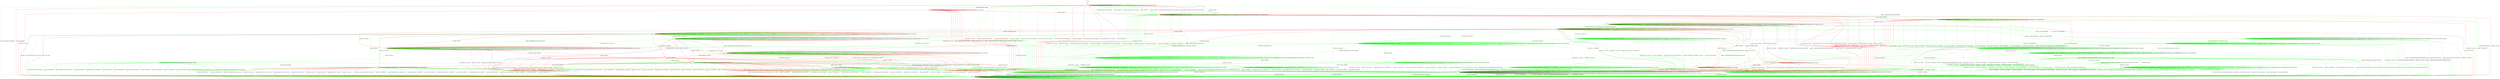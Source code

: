 digraph "" {
	graph ["Incoming time"=0.07056641578674316,
		"Outgoing time"=0.13342785835266113,
		Output="{'States': 36, 'Transitions': 837, 'Filename': '../results/ssh/DropBear-OpenSSH-yices-3.dot'}",
		Reference="{'States': 18, 'Transitions': 222, 'Filename': '../subjects/ssh/DropBear.dot'}",
		Solver=yices,
		Updated="{'States': 32, 'Transitions': 683, 'Filename': '../subjects/ssh/OpenSSH.dot'}",
		"f-measure"=0.15027624309392265,
		precision=0.09956076134699854,
		recall=0.3063063063063063
	];
	a -> a	[key=0,
		label="CH_REQUEST_PTY / CH_NONE"];
	a -> a	[key=1,
		label="CH_DATA / CH_NONE"];
	a -> a	[key=2,
		label="CH_CLOSE / CH_NONE"];
	a -> a	[key=3,
		label="CH_EOF / CH_NONE"];
	a -> a	[key=4,
		color=green,
		label="CH_WINDOW_ADJUST / CH_NONE"];
	a -> a	[key=5,
		color=green,
		label="DEBUG / NO_RESP"];
	a -> a	[key=6,
		color=green,
		label="CH_EXTENDED_DATA / CH_NONE"];
	a -> a	[key=7,
		color=green,
		label="IGNORE / NO_RESP"];
	a -> a	[key=8,
		color=green,
		label="UNIMPLEMENTED / NO_RESP"];
	a -> a	[key=9,
		color=red,
		label="KEX30 / UNIMPLEMENTED"];
	a -> f	[key=0,
		label="NEWKEYS / NO_RESP"];
	a -> j	[key=0,
		color=green,
		label="DISCONNECT / NO_CONN"];
	a -> j	[key=1,
		color=green,
		label="KEXINIT / DISCONNECT"];
	a -> j	[key=2,
		color=green,
		label="SERVICE_REQUEST_AUTH / DISCONNECT"];
	a -> j	[key=3,
		color=green,
		label="UA_PK_OK / DISCONNECT"];
	a -> j	[key=4,
		color=green,
		label="SERVICE_REQUEST_CONN / DISCONNECT"];
	a -> j	[key=5,
		color=green,
		label="UA_NONE / DISCONNECT"];
	a -> j	[key=6,
		color=green,
		label="UA_PK_NOK / DISCONNECT"];
	a -> j	[key=7,
		color=green,
		label="KEX30 / DISCONNECT"];
	a -> j	[key=8,
		color=green,
		label="UA_PW_OK / DISCONNECT"];
	a -> j	[key=9,
		color=green,
		label="UA_PW_NOK / DISCONNECT"];
	a -> j	[key=10,
		color=green,
		label="REKEY / DISCONNECT|NO_CONN|NO_CONN"];
	a -> j	[key=11,
		color=red,
		label="UA_PK_NOK / NO_CONN"];
	a -> j	[key=12,
		color=red,
		label="SERVICE_REQUEST_AUTH / NO_CONN"];
	a -> j	[key=13,
		color=red,
		label="SERVICE_REQUEST_CONN / NO_CONN"];
	a -> j	[key=14,
		color=red,
		label="UA_PK_OK / NO_CONN"];
	a -> j	[key=15,
		color=red,
		label="KEXINIT_PROCEED / NO_CONN"];
	a -> j	[key=16,
		color=red,
		label="KEXINIT / NO_CONN"];
	a -> k	[key=0,
		color=green,
		label="CH_OPEN / DISCONNECT"];
	a -> k	[key=1,
		color=red,
		label="CH_OPEN / NO_CONN"];
	b -> b	[key=0,
		label="CH_OPEN / CH_MAX"];
	b -> b	[key=1,
		label="CH_EOF / NO_RESP"];
	b -> b	[key=2,
		color=green,
		label="SERVICE_REQUEST_AUTH / NO_RESP"];
	b -> b	[key=3,
		color=green,
		label="CH_WINDOW_ADJUST / NO_RESP"];
	b -> b	[key=4,
		color=green,
		label="DEBUG / NO_RESP"];
	b -> b	[key=5,
		color=green,
		label="UA_PK_OK / UNIMPLEMENTED"];
	b -> b	[key=6,
		color=green,
		label="SERVICE_REQUEST_CONN / NO_RESP"];
	b -> b	[key=7,
		color=green,
		label="UA_NONE / UNIMPLEMENTED"];
	b -> b	[key=8,
		color=green,
		label="CH_EXTENDED_DATA / NO_RESP"];
	b -> b	[key=9,
		color=green,
		label="UA_PK_NOK / UNIMPLEMENTED"];
	b -> b	[key=10,
		color=green,
		label="KEX30 / NO_RESP"];
	b -> b	[key=11,
		color=green,
		label="IGNORE / NO_RESP"];
	b -> b	[key=12,
		color=green,
		label="CH_DATA / NO_RESP"];
	b -> b	[key=13,
		color=green,
		label="UNIMPLEMENTED / NO_RESP"];
	b -> b	[key=14,
		color=green,
		label="UA_PW_OK / UNIMPLEMENTED"];
	b -> b	[key=15,
		color=green,
		label="UA_PW_NOK / UNIMPLEMENTED"];
	b -> b	[key=16,
		color=green,
		label="REKEY / KEXINIT|KEX31+NEWKEYS|NO_RESP"];
	b -> b	[key=17,
		color=red,
		label="UA_PK_NOK / NO_RESP"];
	b -> b	[key=18,
		color=red,
		label="SERVICE_REQUEST_AUTH / SERVICE_ACCEPT"];
	b -> b	[key=19,
		color=red,
		label="SERVICE_REQUEST_CONN / SERVICE_ACCEPT"];
	b -> b	[key=20,
		color=red,
		label="UA_PK_OK / NO_RESP"];
	b -> i	[key=0,
		label="KEXINIT / KEXINIT"];
	b -> k	[key=0,
		label="NEWKEYS / NO_CONN"];
	b -> k	[key=1,
		color=green,
		label="DISCONNECT / NO_CONN"];
	b -> k	[key=2,
		color=green,
		label="CH_REQUEST_PTY / DISCONNECT"];
	b -> k	[key=3,
		color=red,
		label="KEX30 / NO_CONN"];
	b -> k	[key=4,
		color=red,
		label="CH_REQUEST_PTY / NO_CONN"];
	b -> k	[key=5,
		color=red,
		label="CH_DATA / NO_CONN"];
	b -> m	[key=0,
		color=red,
		label="CH_CLOSE / NO_RESP"];
	v	[color=green];
	b -> v	[key=0,
		color=green,
		label="CH_CLOSE / CH_CLOSE"];
	jj	[color=red];
	b -> jj	[key=0,
		color=red,
		label="KEXINIT_PROCEED / KEXINIT"];
	c -> b	[key=0,
		color=green,
		label="CH_REQUEST_PTY / CH_SUCCESS"];
	c -> c	[key=0,
		label="CH_OPEN / CH_MAX"];
	c -> c	[key=1,
		label="CH_DATA / NO_RESP"];
	c -> c	[key=2,
		color=green,
		label="SERVICE_REQUEST_AUTH / NO_RESP"];
	c -> c	[key=3,
		color=green,
		label="CH_WINDOW_ADJUST / NO_RESP"];
	c -> c	[key=4,
		color=green,
		label="DEBUG / NO_RESP"];
	c -> c	[key=5,
		color=green,
		label="UA_PK_OK / UNIMPLEMENTED"];
	c -> c	[key=6,
		color=green,
		label="SERVICE_REQUEST_CONN / NO_RESP"];
	c -> c	[key=7,
		color=green,
		label="UA_NONE / UNIMPLEMENTED"];
	c -> c	[key=8,
		color=green,
		label="CH_EXTENDED_DATA / NO_RESP"];
	c -> c	[key=9,
		color=green,
		label="UA_PK_NOK / UNIMPLEMENTED"];
	c -> c	[key=10,
		color=green,
		label="KEX30 / NO_RESP"];
	c -> c	[key=11,
		color=green,
		label="IGNORE / NO_RESP"];
	c -> c	[key=12,
		color=green,
		label="CH_EOF / NO_RESP"];
	c -> c	[key=13,
		color=green,
		label="UNIMPLEMENTED / NO_RESP"];
	c -> c	[key=14,
		color=green,
		label="UA_PW_OK / UNIMPLEMENTED"];
	c -> c	[key=15,
		color=green,
		label="UA_PW_NOK / UNIMPLEMENTED"];
	c -> c	[key=16,
		color=green,
		label="REKEY / KEXINIT|KEX31+NEWKEYS|NO_RESP"];
	c -> c	[key=17,
		color=red,
		label="UA_PK_NOK / NO_RESP"];
	c -> c	[key=18,
		color=red,
		label="SERVICE_REQUEST_AUTH / SERVICE_ACCEPT"];
	c -> c	[key=19,
		color=red,
		label="SERVICE_REQUEST_CONN / SERVICE_ACCEPT"];
	c -> c	[key=20,
		color=red,
		label="UA_PK_OK / NO_RESP"];
	c -> g	[key=0,
		color=red,
		label="CH_REQUEST_PTY / CH_SUCCESS"];
	c -> h	[key=0,
		color=red,
		label="CH_EOF / CH_EOF"];
	c -> i	[key=0,
		color=red,
		label="KEXINIT / KEXINIT"];
	c -> k	[key=0,
		label="NEWKEYS / NO_CONN"];
	c -> k	[key=1,
		color=green,
		label="DISCONNECT / NO_CONN"];
	c -> k	[key=2,
		color=red,
		label="KEX30 / NO_CONN"];
	c -> m	[key=0,
		color=red,
		label="CH_CLOSE / CH_EOF"];
	c -> v	[key=0,
		color=green,
		label="CH_CLOSE / CH_CLOSE"];
	bb	[color=green];
	c -> bb	[key=0,
		color=green,
		label="KEXINIT / KEXINIT"];
	c -> jj	[key=0,
		color=red,
		label="KEXINIT_PROCEED / KEXINIT"];
	d -> a	[key=0,
		label="KEX30 / KEX31+NEWKEYS"];
	d -> d	[key=0,
		label="CH_REQUEST_PTY / CH_NONE"];
	d -> d	[key=1,
		label="CH_DATA / CH_NONE"];
	d -> d	[key=2,
		label="CH_CLOSE / CH_NONE"];
	d -> d	[key=3,
		label="CH_EOF / CH_NONE"];
	d -> d	[key=4,
		color=green,
		label="CH_WINDOW_ADJUST / CH_NONE"];
	d -> d	[key=5,
		color=green,
		label="DEBUG / NO_RESP"];
	d -> d	[key=6,
		color=green,
		label="CH_EXTENDED_DATA / CH_NONE"];
	d -> d	[key=7,
		color=green,
		label="IGNORE / NO_RESP"];
	d -> d	[key=8,
		color=green,
		label="UNIMPLEMENTED / NO_RESP"];
	d -> d	[key=9,
		color=red,
		label="NEWKEYS / UNIMPLEMENTED"];
	d -> j	[key=0,
		color=green,
		label="DISCONNECT / NO_CONN"];
	d -> j	[key=1,
		color=green,
		label="KEXINIT / DISCONNECT"];
	d -> j	[key=2,
		color=green,
		label="SERVICE_REQUEST_AUTH / DISCONNECT"];
	d -> j	[key=3,
		color=green,
		label="UA_PK_OK / DISCONNECT"];
	d -> j	[key=4,
		color=green,
		label="SERVICE_REQUEST_CONN / DISCONNECT"];
	d -> j	[key=5,
		color=green,
		label="UA_NONE / DISCONNECT"];
	d -> j	[key=6,
		color=green,
		label="NEWKEYS / NO_CONN"];
	d -> j	[key=7,
		color=green,
		label="UA_PK_NOK / DISCONNECT"];
	d -> j	[key=8,
		color=green,
		label="UA_PW_OK / DISCONNECT"];
	d -> j	[key=9,
		color=green,
		label="UA_PW_NOK / DISCONNECT"];
	d -> j	[key=10,
		color=green,
		label="REKEY / DISCONNECT|NO_CONN|NO_CONN"];
	d -> j	[key=11,
		color=red,
		label="UA_PK_NOK / NO_CONN"];
	d -> j	[key=12,
		color=red,
		label="SERVICE_REQUEST_AUTH / NO_CONN"];
	d -> j	[key=13,
		color=red,
		label="SERVICE_REQUEST_CONN / NO_CONN"];
	d -> j	[key=14,
		color=red,
		label="UA_PK_OK / NO_CONN"];
	d -> j	[key=15,
		color=red,
		label="KEXINIT_PROCEED / NO_CONN"];
	d -> j	[key=16,
		color=red,
		label="KEXINIT / NO_CONN"];
	d -> k	[key=0,
		color=green,
		label="CH_OPEN / DISCONNECT"];
	d -> k	[key=1,
		color=red,
		label="CH_OPEN / NO_CONN"];
	e -> d	[key=0,
		label="KEXINIT / KEXINIT"];
	e -> d	[key=1,
		color=green,
		label="SERVICE_REQUEST_AUTH / KEXINIT"];
	e -> d	[key=2,
		color=green,
		label="DEBUG / KEXINIT"];
	e -> d	[key=3,
		color=green,
		label="SERVICE_REQUEST_CONN / KEXINIT"];
	e -> d	[key=4,
		color=green,
		label="KEX30 / KEXINIT"];
	e -> d	[key=5,
		color=green,
		label="IGNORE / KEXINIT"];
	e -> d	[key=6,
		color=green,
		label="UNIMPLEMENTED / KEXINIT"];
	e -> d	[key=7,
		color=red,
		label="KEX30 / KEXINIT+UNIMPLEMENTED"];
	e -> d	[key=8,
		color=red,
		label="NEWKEYS / KEXINIT+UNIMPLEMENTED"];
	e -> e	[key=0,
		label="CH_REQUEST_PTY / CH_NONE"];
	e -> e	[key=1,
		label="CH_DATA / CH_NONE"];
	e -> e	[key=2,
		label="CH_CLOSE / CH_NONE"];
	e -> e	[key=3,
		label="CH_EOF / CH_NONE"];
	e -> e	[key=4,
		color=green,
		label="CH_WINDOW_ADJUST / CH_NONE"];
	e -> e	[key=5,
		color=green,
		label="CH_EXTENDED_DATA / CH_NONE"];
	e -> f	[key=0,
		color=green,
		label="REKEY / KEXINIT|KEX31+NEWKEYS|NO_RESP"];
	e -> j	[key=0,
		color=green,
		label="DISCONNECT / KEXINIT"];
	e -> j	[key=1,
		color=green,
		label="UA_PK_OK / KEXINIT+DISCONNECT"];
	e -> j	[key=2,
		color=green,
		label="UA_NONE / KEXINIT+DISCONNECT"];
	e -> j	[key=3,
		color=green,
		label="NEWKEYS / KEXINIT"];
	e -> j	[key=4,
		color=green,
		label="UA_PK_NOK / KEXINIT+DISCONNECT"];
	e -> j	[key=5,
		color=green,
		label="UA_PW_OK / KEXINIT+DISCONNECT"];
	e -> j	[key=6,
		color=green,
		label="UA_PW_NOK / KEXINIT+DISCONNECT"];
	e -> j	[key=7,
		color=red,
		label="UA_PK_NOK / KEXINIT"];
	e -> j	[key=8,
		color=red,
		label="SERVICE_REQUEST_AUTH / KEXINIT"];
	e -> j	[key=9,
		color=red,
		label="SERVICE_REQUEST_CONN / KEXINIT"];
	e -> j	[key=10,
		color=red,
		label="UA_PK_OK / KEXINIT"];
	e -> k	[key=0,
		color=green,
		label="CH_OPEN / KEXINIT+DISCONNECT"];
	e -> k	[key=1,
		color=red,
		label="CH_OPEN / KEXINIT"];
	gg	[color=red];
	e -> gg	[key=0,
		color=red,
		label="KEXINIT_PROCEED / KEXINIT"];
	f -> f	[key=0,
		label="CH_REQUEST_PTY / CH_NONE"];
	f -> f	[key=1,
		label="CH_DATA / CH_NONE"];
	f -> f	[key=2,
		label="CH_CLOSE / CH_NONE"];
	f -> f	[key=3,
		label="CH_EOF / CH_NONE"];
	f -> f	[key=4,
		color=green,
		label="KEXINIT / UNIMPLEMENTED"];
	f -> f	[key=5,
		color=green,
		label="CH_WINDOW_ADJUST / CH_NONE"];
	f -> f	[key=6,
		color=green,
		label="DEBUG / NO_RESP"];
	f -> f	[key=7,
		color=green,
		label="UA_PK_OK / UNIMPLEMENTED"];
	f -> f	[key=8,
		color=green,
		label="UA_NONE / UNIMPLEMENTED"];
	f -> f	[key=9,
		color=green,
		label="CH_EXTENDED_DATA / CH_NONE"];
	f -> f	[key=10,
		color=green,
		label="UA_PK_NOK / UNIMPLEMENTED"];
	f -> f	[key=11,
		color=green,
		label="KEX30 / UNIMPLEMENTED"];
	f -> f	[key=12,
		color=green,
		label="IGNORE / NO_RESP"];
	f -> f	[key=13,
		color=green,
		label="UNIMPLEMENTED / NO_RESP"];
	f -> f	[key=14,
		color=green,
		label="UA_PW_OK / UNIMPLEMENTED"];
	f -> f	[key=15,
		color=green,
		label="UA_PW_NOK / UNIMPLEMENTED"];
	f -> f	[key=16,
		color=red,
		label="UA_PK_NOK / UA_FAILURE"];
	f -> f	[key=17,
		color=red,
		label="SERVICE_REQUEST_AUTH / SERVICE_ACCEPT"];
	f -> j	[key=0,
		label="NEWKEYS / NO_CONN"];
	f -> j	[key=1,
		color=green,
		label="DISCONNECT / NO_CONN"];
	f -> j	[key=2,
		color=green,
		label="SERVICE_REQUEST_CONN / DISCONNECT"];
	f -> j	[key=3,
		color=green,
		label="REKEY / UNIMPLEMENTED|UNIMPLEMENTED|NO_CONN"];
	f -> j	[key=4,
		color=red,
		label="KEX30 / NO_CONN"];
	f -> j	[key=5,
		color=red,
		label="SERVICE_REQUEST_CONN / NO_CONN"];
	f -> k	[key=0,
		color=red,
		label="CH_OPEN / NO_CONN"];
	f -> m	[key=0,
		color=green,
		label="SERVICE_REQUEST_AUTH / SERVICE_ACCEPT"];
	f -> m	[key=1,
		color=red,
		label="UA_PK_OK / UA_SUCCESS"];
	o	[color=green];
	f -> o	[key=0,
		color=green,
		label="CH_OPEN / UNIMPLEMENTED"];
	hh	[color=red];
	f -> hh	[key=0,
		color=red,
		label="KEXINIT_PROCEED / KEXINIT"];
	ii	[color=red];
	f -> ii	[key=0,
		color=red,
		label="KEXINIT / KEXINIT"];
	g -> b	[key=0,
		color=green,
		label="REKEY / KEXINIT|KEX31+NEWKEYS|NO_RESP"];
	g -> b	[key=1,
		color=red,
		label="CH_EOF / CH_EOF"];
	g -> g	[key=0,
		label="CH_OPEN / CH_MAX"];
	g -> g	[key=1,
		label="CH_DATA / NO_RESP"];
	g -> g	[key=2,
		color=green,
		label="SERVICE_REQUEST_AUTH / UNIMPLEMENTED"];
	g -> g	[key=3,
		color=green,
		label="CH_WINDOW_ADJUST / NO_RESP"];
	g -> g	[key=4,
		color=green,
		label="DEBUG / NO_RESP"];
	g -> g	[key=5,
		color=green,
		label="UA_PK_OK / UNIMPLEMENTED"];
	g -> g	[key=6,
		color=green,
		label="SERVICE_REQUEST_CONN / UNIMPLEMENTED"];
	g -> g	[key=7,
		color=green,
		label="UA_NONE / UNIMPLEMENTED"];
	g -> g	[key=8,
		color=green,
		label="CH_EXTENDED_DATA / NO_RESP"];
	g -> g	[key=9,
		color=green,
		label="UA_PK_NOK / UNIMPLEMENTED"];
	g -> g	[key=10,
		color=green,
		label="KEX30 / UNIMPLEMENTED"];
	g -> g	[key=11,
		color=green,
		label="IGNORE / NO_RESP"];
	g -> g	[key=12,
		color=green,
		label="CH_EOF / NO_RESP"];
	g -> g	[key=13,
		color=green,
		label="UNIMPLEMENTED / NO_RESP"];
	g -> g	[key=14,
		color=green,
		label="UA_PW_OK / UNIMPLEMENTED"];
	g -> g	[key=15,
		color=green,
		label="UA_PW_NOK / UNIMPLEMENTED"];
	g -> g	[key=16,
		color=red,
		label="UA_PK_NOK / NO_RESP"];
	g -> g	[key=17,
		color=red,
		label="SERVICE_REQUEST_AUTH / SERVICE_ACCEPT"];
	g -> g	[key=18,
		color=red,
		label="SERVICE_REQUEST_CONN / SERVICE_ACCEPT"];
	g -> g	[key=19,
		color=red,
		label="UA_PK_OK / NO_RESP"];
	g -> i	[key=0,
		label="KEXINIT / KEXINIT"];
	g -> k	[key=0,
		label="NEWKEYS / NO_CONN"];
	g -> k	[key=1,
		color=green,
		label="DISCONNECT / NO_CONN"];
	g -> k	[key=2,
		color=green,
		label="CH_REQUEST_PTY / DISCONNECT"];
	g -> k	[key=3,
		color=red,
		label="KEX30 / NO_CONN"];
	g -> k	[key=4,
		color=red,
		label="CH_REQUEST_PTY / NO_CONN"];
	g -> m	[key=0,
		color=red,
		label="CH_CLOSE / CH_EOF"];
	p	[color=green];
	g -> p	[key=0,
		color=green,
		label="CH_CLOSE / CH_CLOSE"];
	g -> jj	[key=0,
		color=red,
		label="KEXINIT_PROCEED / KEXINIT"];
	h -> b	[key=0,
		color=red,
		label="CH_REQUEST_PTY / CH_SUCCESS"];
	h -> c	[key=0,
		color=green,
		label="REKEY / KEXINIT|KEX31+NEWKEYS|NO_RESP"];
	h -> g	[key=0,
		color=green,
		label="CH_REQUEST_PTY / CH_SUCCESS"];
	h -> h	[key=0,
		label="CH_OPEN / CH_MAX"];
	h -> h	[key=1,
		label="CH_EOF / NO_RESP"];
	h -> h	[key=2,
		color=green,
		label="SERVICE_REQUEST_AUTH / UNIMPLEMENTED"];
	h -> h	[key=3,
		color=green,
		label="CH_WINDOW_ADJUST / NO_RESP"];
	h -> h	[key=4,
		color=green,
		label="DEBUG / NO_RESP"];
	h -> h	[key=5,
		color=green,
		label="UA_PK_OK / UNIMPLEMENTED"];
	h -> h	[key=6,
		color=green,
		label="SERVICE_REQUEST_CONN / UNIMPLEMENTED"];
	h -> h	[key=7,
		color=green,
		label="UA_NONE / UNIMPLEMENTED"];
	h -> h	[key=8,
		color=green,
		label="CH_EXTENDED_DATA / NO_RESP"];
	h -> h	[key=9,
		color=green,
		label="UA_PK_NOK / UNIMPLEMENTED"];
	h -> h	[key=10,
		color=green,
		label="KEX30 / UNIMPLEMENTED"];
	h -> h	[key=11,
		color=green,
		label="IGNORE / NO_RESP"];
	h -> h	[key=12,
		color=green,
		label="CH_DATA / NO_RESP"];
	h -> h	[key=13,
		color=green,
		label="UNIMPLEMENTED / NO_RESP"];
	h -> h	[key=14,
		color=green,
		label="UA_PW_OK / UNIMPLEMENTED"];
	h -> h	[key=15,
		color=green,
		label="UA_PW_NOK / UNIMPLEMENTED"];
	h -> h	[key=16,
		color=red,
		label="UA_PK_NOK / NO_RESP"];
	h -> h	[key=17,
		color=red,
		label="SERVICE_REQUEST_AUTH / SERVICE_ACCEPT"];
	h -> h	[key=18,
		color=red,
		label="SERVICE_REQUEST_CONN / SERVICE_ACCEPT"];
	h -> h	[key=19,
		color=red,
		label="UA_PK_OK / NO_RESP"];
	h -> i	[key=0,
		color=red,
		label="KEXINIT / KEXINIT"];
	h -> k	[key=0,
		label="NEWKEYS / NO_CONN"];
	h -> k	[key=1,
		color=green,
		label="DISCONNECT / NO_CONN"];
	h -> k	[key=2,
		color=red,
		label="KEX30 / NO_CONN"];
	h -> k	[key=3,
		color=red,
		label="CH_DATA / NO_CONN"];
	h -> m	[key=0,
		color=red,
		label="CH_CLOSE / NO_RESP"];
	h -> p	[key=0,
		color=green,
		label="CH_CLOSE / CH_CLOSE"];
	h -> bb	[key=0,
		color=green,
		label="KEXINIT / KEXINIT"];
	h -> jj	[key=0,
		color=red,
		label="KEXINIT_PROCEED / KEXINIT"];
	i -> i	[key=0,
		label="CH_OPEN / CH_MAX"];
	i -> i	[key=1,
		color=green,
		label="DEBUG / NO_RESP"];
	i -> i	[key=2,
		color=green,
		label="IGNORE / NO_RESP"];
	i -> i	[key=3,
		color=green,
		label="UNIMPLEMENTED / NO_RESP"];
	i -> j	[key=0,
		color=green,
		label="CH_CLOSE / DISCONNECT"];
	i -> j	[key=1,
		color=red,
		label="CH_CLOSE / NO_CONN"];
	i -> k	[key=0,
		color=green,
		label="DISCONNECT / NO_CONN"];
	i -> k	[key=1,
		color=green,
		label="KEXINIT / DISCONNECT"];
	i -> k	[key=2,
		color=green,
		label="SERVICE_REQUEST_AUTH / DISCONNECT"];
	i -> k	[key=3,
		color=green,
		label="CH_WINDOW_ADJUST / DISCONNECT"];
	i -> k	[key=4,
		color=green,
		label="UA_PK_OK / DISCONNECT"];
	i -> k	[key=5,
		color=green,
		label="SERVICE_REQUEST_CONN / DISCONNECT"];
	i -> k	[key=6,
		color=green,
		label="UA_NONE / DISCONNECT"];
	i -> k	[key=7,
		color=green,
		label="CH_EXTENDED_DATA / DISCONNECT"];
	i -> k	[key=8,
		color=green,
		label="NEWKEYS / NO_CONN"];
	i -> k	[key=9,
		color=green,
		label="UA_PK_NOK / DISCONNECT"];
	i -> k	[key=10,
		color=green,
		label="CH_REQUEST_PTY / DISCONNECT"];
	i -> k	[key=11,
		color=green,
		label="CH_EOF / DISCONNECT"];
	i -> k	[key=12,
		color=green,
		label="CH_DATA / DISCONNECT"];
	i -> k	[key=13,
		color=green,
		label="UA_PW_OK / DISCONNECT"];
	i -> k	[key=14,
		color=green,
		label="UA_PW_NOK / DISCONNECT"];
	i -> k	[key=15,
		color=green,
		label="REKEY / DISCONNECT|NO_CONN|NO_CONN"];
	i -> k	[key=16,
		color=red,
		label="UA_PK_NOK / NO_CONN"];
	i -> k	[key=17,
		color=red,
		label="SERVICE_REQUEST_AUTH / NO_CONN"];
	i -> k	[key=18,
		color=red,
		label="SERVICE_REQUEST_CONN / NO_CONN"];
	i -> k	[key=19,
		color=red,
		label="NEWKEYS / UNIMPLEMENTED"];
	i -> k	[key=20,
		color=red,
		label="CH_REQUEST_PTY / NO_CONN"];
	i -> k	[key=21,
		color=red,
		label="CH_DATA / NO_CONN"];
	i -> k	[key=22,
		color=red,
		label="UA_PK_OK / NO_CONN"];
	i -> k	[key=23,
		color=red,
		label="KEXINIT_PROCEED / NO_CONN"];
	i -> k	[key=24,
		color=red,
		label="KEXINIT / NO_CONN"];
	i -> k	[key=25,
		color=red,
		label="CH_EOF / NO_CONN"];
	i -> n	[key=0,
		color=red,
		label="KEX30 / KEX31+NEWKEYS"];
	ff	[color=green];
	i -> ff	[key=0,
		color=green,
		label="KEX30 / KEX31+NEWKEYS"];
	j -> j	[key=0,
		label="UA_PK_NOK / NO_CONN"];
	j -> j	[key=1,
		label="KEX30 / NO_CONN"];
	j -> j	[key=2,
		label="SERVICE_REQUEST_AUTH / NO_CONN"];
	j -> j	[key=3,
		label="SERVICE_REQUEST_CONN / NO_CONN"];
	j -> j	[key=4,
		label="NEWKEYS / NO_CONN"];
	j -> j	[key=5,
		label="CH_REQUEST_PTY / CH_NONE"];
	j -> j	[key=6,
		label="CH_DATA / CH_NONE"];
	j -> j	[key=7,
		label="UA_PK_OK / NO_CONN"];
	j -> j	[key=8,
		label="CH_CLOSE / CH_NONE"];
	j -> j	[key=9,
		label="KEXINIT / NO_CONN"];
	j -> j	[key=10,
		label="CH_EOF / CH_NONE"];
	j -> j	[key=11,
		color=green,
		label="DISCONNECT / NO_CONN"];
	j -> j	[key=12,
		color=green,
		label="CH_WINDOW_ADJUST / CH_NONE"];
	j -> j	[key=13,
		color=green,
		label="DEBUG / NO_CONN"];
	j -> j	[key=14,
		color=green,
		label="UA_NONE / NO_CONN"];
	j -> j	[key=15,
		color=green,
		label="CH_EXTENDED_DATA / CH_NONE"];
	j -> j	[key=16,
		color=green,
		label="IGNORE / NO_CONN"];
	j -> j	[key=17,
		color=green,
		label="UNIMPLEMENTED / NO_CONN"];
	j -> j	[key=18,
		color=green,
		label="UA_PW_OK / NO_CONN"];
	j -> j	[key=19,
		color=green,
		label="UA_PW_NOK / NO_CONN"];
	j -> j	[key=20,
		color=green,
		label="REKEY / NO_CONN|NO_CONN|NO_CONN"];
	j -> j	[key=21,
		color=red,
		label="KEXINIT_PROCEED / NO_CONN"];
	j -> k	[key=0,
		label="CH_OPEN / NO_CONN"];
	k -> j	[key=0,
		label="CH_CLOSE / NO_CONN"];
	k -> k	[key=0,
		label="UA_PK_NOK / NO_CONN"];
	k -> k	[key=1,
		label="KEX30 / NO_CONN"];
	k -> k	[key=2,
		label="SERVICE_REQUEST_AUTH / NO_CONN"];
	k -> k	[key=3,
		label="SERVICE_REQUEST_CONN / NO_CONN"];
	k -> k	[key=4,
		label="NEWKEYS / NO_CONN"];
	k -> k	[key=5,
		label="CH_REQUEST_PTY / NO_CONN"];
	k -> k	[key=6,
		label="CH_OPEN / CH_MAX"];
	k -> k	[key=7,
		label="CH_DATA / NO_CONN"];
	k -> k	[key=8,
		label="UA_PK_OK / NO_CONN"];
	k -> k	[key=9,
		label="KEXINIT / NO_CONN"];
	k -> k	[key=10,
		label="CH_EOF / NO_CONN"];
	k -> k	[key=11,
		color=green,
		label="DISCONNECT / NO_CONN"];
	k -> k	[key=12,
		color=green,
		label="CH_WINDOW_ADJUST / NO_CONN"];
	k -> k	[key=13,
		color=green,
		label="DEBUG / NO_CONN"];
	k -> k	[key=14,
		color=green,
		label="UA_NONE / NO_CONN"];
	k -> k	[key=15,
		color=green,
		label="CH_EXTENDED_DATA / NO_CONN"];
	k -> k	[key=16,
		color=green,
		label="IGNORE / NO_CONN"];
	k -> k	[key=17,
		color=green,
		label="UNIMPLEMENTED / NO_CONN"];
	k -> k	[key=18,
		color=green,
		label="UA_PW_OK / NO_CONN"];
	k -> k	[key=19,
		color=green,
		label="UA_PW_NOK / NO_CONN"];
	k -> k	[key=20,
		color=green,
		label="REKEY / NO_CONN|NO_CONN|NO_CONN"];
	k -> k	[key=21,
		color=red,
		label="KEXINIT_PROCEED / NO_CONN"];
	l -> e	[key=0];
	m -> c	[key=0,
		color=red,
		label="CH_OPEN / CH_OPEN_SUCCESS"];
	m -> j	[key=0,
		label="NEWKEYS / NO_CONN"];
	m -> j	[key=1,
		color=green,
		label="DISCONNECT / NO_CONN"];
	m -> j	[key=2,
		color=green,
		label="SERVICE_REQUEST_CONN / DISCONNECT"];
	m -> j	[key=3,
		color=green,
		label="REKEY / UNIMPLEMENTED|UNIMPLEMENTED|NO_CONN"];
	m -> j	[key=4,
		color=red,
		label="KEX30 / NO_CONN"];
	m -> m	[key=0,
		label="SERVICE_REQUEST_AUTH / SERVICE_ACCEPT"];
	m -> m	[key=1,
		label="CH_REQUEST_PTY / CH_NONE"];
	m -> m	[key=2,
		label="CH_DATA / CH_NONE"];
	m -> m	[key=3,
		label="CH_CLOSE / CH_NONE"];
	m -> m	[key=4,
		label="CH_EOF / CH_NONE"];
	m -> m	[key=5,
		color=green,
		label="KEXINIT / UNIMPLEMENTED"];
	m -> m	[key=6,
		color=green,
		label="CH_WINDOW_ADJUST / CH_NONE"];
	m -> m	[key=7,
		color=green,
		label="DEBUG / NO_RESP"];
	m -> m	[key=8,
		color=green,
		label="CH_EXTENDED_DATA / CH_NONE"];
	m -> m	[key=9,
		color=green,
		label="KEX30 / UNIMPLEMENTED"];
	m -> m	[key=10,
		color=green,
		label="IGNORE / NO_RESP"];
	m -> m	[key=11,
		color=green,
		label="UNIMPLEMENTED / NO_RESP"];
	m -> m	[key=12,
		color=red,
		label="UA_PK_NOK / NO_RESP"];
	m -> m	[key=13,
		color=red,
		label="SERVICE_REQUEST_CONN / SERVICE_ACCEPT"];
	m -> m	[key=14,
		color=red,
		label="UA_PK_OK / NO_RESP"];
	m -> p	[key=0,
		color=green,
		label="UA_PK_OK / UA_SUCCESS"];
	m -> p	[key=1,
		color=green,
		label="UA_PW_OK / UA_SUCCESS"];
	q	[color=green];
	m -> q	[key=0,
		color=green,
		label="UA_PW_NOK / UA_FAILURE"];
	r	[color=green];
	m -> r	[key=0,
		color=green,
		label="UA_NONE / UA_FAILURE"];
	s	[color=green];
	m -> s	[key=0,
		color=green,
		label="UA_PK_NOK / UA_FAILURE"];
	t	[color=green];
	m -> t	[key=0,
		color=green,
		label="CH_OPEN / UNIMPLEMENTED"];
	m -> hh	[key=0,
		color=red,
		label="KEXINIT_PROCEED / KEXINIT"];
	m -> ii	[key=0,
		color=red,
		label="KEXINIT / KEXINIT"];
	n -> c	[key=0,
		label="NEWKEYS / NO_RESP"];
	n -> j	[key=0,
		color=green,
		label="CH_CLOSE / DISCONNECT"];
	n -> j	[key=1,
		color=red,
		label="CH_CLOSE / NO_CONN"];
	n -> k	[key=0,
		color=green,
		label="DISCONNECT / NO_CONN"];
	n -> k	[key=1,
		color=green,
		label="KEXINIT / DISCONNECT"];
	n -> k	[key=2,
		color=green,
		label="SERVICE_REQUEST_AUTH / DISCONNECT"];
	n -> k	[key=3,
		color=green,
		label="CH_WINDOW_ADJUST / DISCONNECT"];
	n -> k	[key=4,
		color=green,
		label="UA_PK_OK / DISCONNECT"];
	n -> k	[key=5,
		color=green,
		label="SERVICE_REQUEST_CONN / DISCONNECT"];
	n -> k	[key=6,
		color=green,
		label="UA_NONE / DISCONNECT"];
	n -> k	[key=7,
		color=green,
		label="CH_EXTENDED_DATA / DISCONNECT"];
	n -> k	[key=8,
		color=green,
		label="UA_PK_NOK / DISCONNECT"];
	n -> k	[key=9,
		color=green,
		label="CH_REQUEST_PTY / DISCONNECT"];
	n -> k	[key=10,
		color=green,
		label="KEX30 / DISCONNECT"];
	n -> k	[key=11,
		color=green,
		label="CH_EOF / DISCONNECT"];
	n -> k	[key=12,
		color=green,
		label="CH_DATA / DISCONNECT"];
	n -> k	[key=13,
		color=green,
		label="UA_PW_OK / DISCONNECT"];
	n -> k	[key=14,
		color=green,
		label="UA_PW_NOK / DISCONNECT"];
	n -> k	[key=15,
		color=green,
		label="REKEY / DISCONNECT|NO_CONN|NO_CONN"];
	n -> k	[key=16,
		color=red,
		label="UA_PK_NOK / NO_CONN"];
	n -> k	[key=17,
		color=red,
		label="SERVICE_REQUEST_AUTH / NO_CONN"];
	n -> k	[key=18,
		color=red,
		label="SERVICE_REQUEST_CONN / NO_CONN"];
	n -> k	[key=19,
		color=red,
		label="CH_REQUEST_PTY / NO_CONN"];
	n -> k	[key=20,
		color=red,
		label="CH_DATA / NO_CONN"];
	n -> k	[key=21,
		color=red,
		label="UA_PK_OK / NO_CONN"];
	n -> k	[key=22,
		color=red,
		label="KEXINIT_PROCEED / NO_CONN"];
	n -> k	[key=23,
		color=red,
		label="KEXINIT / NO_CONN"];
	n -> k	[key=24,
		color=red,
		label="CH_EOF / NO_CONN"];
	n -> n	[key=0,
		label="CH_OPEN / CH_MAX"];
	n -> n	[key=1,
		color=green,
		label="DEBUG / NO_RESP"];
	n -> n	[key=2,
		color=green,
		label="IGNORE / NO_RESP"];
	n -> n	[key=3,
		color=green,
		label="UNIMPLEMENTED / NO_RESP"];
	n -> n	[key=4,
		color=red,
		label="KEX30 / UNIMPLEMENTED"];
	o -> f	[key=0,
		color=green,
		label="CH_CLOSE / UNIMPLEMENTED"];
	o -> k	[key=0,
		color=green,
		label="DISCONNECT / NO_CONN"];
	o -> k	[key=1,
		color=green,
		label="SERVICE_REQUEST_CONN / DISCONNECT"];
	o -> k	[key=2,
		color=green,
		label="NEWKEYS / NO_CONN"];
	o -> k	[key=3,
		color=green,
		label="REKEY / UNIMPLEMENTED|UNIMPLEMENTED|NO_CONN"];
	o -> o	[key=0,
		color=green,
		label="KEXINIT / UNIMPLEMENTED"];
	o -> o	[key=1,
		color=green,
		label="CH_WINDOW_ADJUST / UNIMPLEMENTED"];
	o -> o	[key=2,
		color=green,
		label="DEBUG / NO_RESP"];
	o -> o	[key=3,
		color=green,
		label="UA_PK_OK / UNIMPLEMENTED"];
	o -> o	[key=4,
		color=green,
		label="UA_NONE / UNIMPLEMENTED"];
	o -> o	[key=5,
		color=green,
		label="CH_EXTENDED_DATA / UNIMPLEMENTED"];
	o -> o	[key=6,
		color=green,
		label="UA_PK_NOK / UNIMPLEMENTED"];
	o -> o	[key=7,
		color=green,
		label="CH_OPEN / CH_MAX"];
	o -> o	[key=8,
		color=green,
		label="CH_REQUEST_PTY / UNIMPLEMENTED"];
	o -> o	[key=9,
		color=green,
		label="KEX30 / UNIMPLEMENTED"];
	o -> o	[key=10,
		color=green,
		label="IGNORE / NO_RESP"];
	o -> o	[key=11,
		color=green,
		label="CH_EOF / UNIMPLEMENTED"];
	o -> o	[key=12,
		color=green,
		label="CH_DATA / UNIMPLEMENTED"];
	o -> o	[key=13,
		color=green,
		label="UNIMPLEMENTED / NO_RESP"];
	o -> o	[key=14,
		color=green,
		label="UA_PW_OK / UNIMPLEMENTED"];
	o -> o	[key=15,
		color=green,
		label="UA_PW_NOK / UNIMPLEMENTED"];
	o -> t	[key=0,
		color=green,
		label="SERVICE_REQUEST_AUTH / SERVICE_ACCEPT"];
	p -> h	[key=0,
		color=green,
		label="CH_OPEN / CH_OPEN_SUCCESS"];
	p -> j	[key=0,
		color=green,
		label="DISCONNECT / NO_CONN"];
	p -> j	[key=1,
		color=green,
		label="NEWKEYS / NO_CONN"];
	p -> p	[key=0,
		color=green,
		label="SERVICE_REQUEST_AUTH / UNIMPLEMENTED"];
	p -> p	[key=1,
		color=green,
		label="CH_WINDOW_ADJUST / CH_NONE"];
	p -> p	[key=2,
		color=green,
		label="DEBUG / NO_RESP"];
	p -> p	[key=3,
		color=green,
		label="UA_PK_OK / UNIMPLEMENTED"];
	p -> p	[key=4,
		color=green,
		label="SERVICE_REQUEST_CONN / UNIMPLEMENTED"];
	p -> p	[key=5,
		color=green,
		label="UA_NONE / UNIMPLEMENTED"];
	p -> p	[key=6,
		color=green,
		label="CH_EXTENDED_DATA / CH_NONE"];
	p -> p	[key=7,
		color=green,
		label="UA_PK_NOK / UNIMPLEMENTED"];
	p -> p	[key=8,
		color=green,
		label="CH_CLOSE / CH_NONE"];
	p -> p	[key=9,
		color=green,
		label="CH_REQUEST_PTY / CH_NONE"];
	p -> p	[key=10,
		color=green,
		label="KEX30 / UNIMPLEMENTED"];
	p -> p	[key=11,
		color=green,
		label="IGNORE / NO_RESP"];
	p -> p	[key=12,
		color=green,
		label="CH_EOF / CH_NONE"];
	p -> p	[key=13,
		color=green,
		label="CH_DATA / CH_NONE"];
	p -> p	[key=14,
		color=green,
		label="UNIMPLEMENTED / NO_RESP"];
	p -> p	[key=15,
		color=green,
		label="UA_PW_OK / UNIMPLEMENTED"];
	p -> p	[key=16,
		color=green,
		label="UA_PW_NOK / UNIMPLEMENTED"];
	u	[color=green];
	p -> u	[key=0,
		color=green,
		label="KEXINIT / KEXINIT"];
	p -> v	[key=0,
		color=green,
		label="REKEY / KEXINIT|KEX31+NEWKEYS|NO_RESP"];
	q -> j	[key=0,
		color=green,
		label="DISCONNECT / NO_CONN"];
	q -> j	[key=1,
		color=green,
		label="UA_PK_OK / DISCONNECT"];
	q -> j	[key=2,
		color=green,
		label="SERVICE_REQUEST_CONN / DISCONNECT"];
	q -> j	[key=3,
		color=green,
		label="UA_NONE / DISCONNECT"];
	q -> j	[key=4,
		color=green,
		label="NEWKEYS / NO_CONN"];
	q -> j	[key=5,
		color=green,
		label="UA_PK_NOK / DISCONNECT"];
	q -> j	[key=6,
		color=green,
		label="REKEY / UNIMPLEMENTED|UNIMPLEMENTED|NO_CONN"];
	q -> p	[key=0,
		color=green,
		label="UA_PW_OK / UA_SUCCESS"];
	q -> q	[key=0,
		color=green,
		label="KEXINIT / UNIMPLEMENTED"];
	q -> q	[key=1,
		color=green,
		label="SERVICE_REQUEST_AUTH / SERVICE_ACCEPT"];
	q -> q	[key=2,
		color=green,
		label="CH_WINDOW_ADJUST / CH_NONE"];
	q -> q	[key=3,
		color=green,
		label="DEBUG / NO_RESP"];
	q -> q	[key=4,
		color=green,
		label="CH_EXTENDED_DATA / CH_NONE"];
	q -> q	[key=5,
		color=green,
		label="CH_CLOSE / CH_NONE"];
	q -> q	[key=6,
		color=green,
		label="CH_REQUEST_PTY / CH_NONE"];
	q -> q	[key=7,
		color=green,
		label="KEX30 / UNIMPLEMENTED"];
	q -> q	[key=8,
		color=green,
		label="IGNORE / NO_RESP"];
	q -> q	[key=9,
		color=green,
		label="CH_EOF / CH_NONE"];
	q -> q	[key=10,
		color=green,
		label="CH_DATA / CH_NONE"];
	q -> q	[key=11,
		color=green,
		label="UNIMPLEMENTED / NO_RESP"];
	q -> q	[key=12,
		color=green,
		label="UA_PW_NOK / UA_FAILURE"];
	w	[color=green];
	q -> w	[key=0,
		color=green,
		label="CH_OPEN / UNIMPLEMENTED"];
	r -> j	[key=0,
		color=green,
		label="DISCONNECT / NO_CONN"];
	r -> j	[key=1,
		color=green,
		label="UA_PK_OK / DISCONNECT"];
	r -> j	[key=2,
		color=green,
		label="SERVICE_REQUEST_CONN / DISCONNECT"];
	r -> j	[key=3,
		color=green,
		label="NEWKEYS / NO_CONN"];
	r -> j	[key=4,
		color=green,
		label="UA_PK_NOK / DISCONNECT"];
	r -> j	[key=5,
		color=green,
		label="UA_PW_OK / DISCONNECT"];
	r -> j	[key=6,
		color=green,
		label="UA_PW_NOK / DISCONNECT"];
	r -> j	[key=7,
		color=green,
		label="REKEY / UNIMPLEMENTED|UNIMPLEMENTED|NO_CONN"];
	r -> r	[key=0,
		color=green,
		label="KEXINIT / UNIMPLEMENTED"];
	r -> r	[key=1,
		color=green,
		label="SERVICE_REQUEST_AUTH / SERVICE_ACCEPT"];
	r -> r	[key=2,
		color=green,
		label="CH_WINDOW_ADJUST / CH_NONE"];
	r -> r	[key=3,
		color=green,
		label="DEBUG / NO_RESP"];
	r -> r	[key=4,
		color=green,
		label="UA_NONE / UA_FAILURE"];
	r -> r	[key=5,
		color=green,
		label="CH_EXTENDED_DATA / CH_NONE"];
	r -> r	[key=6,
		color=green,
		label="CH_CLOSE / CH_NONE"];
	r -> r	[key=7,
		color=green,
		label="CH_REQUEST_PTY / CH_NONE"];
	r -> r	[key=8,
		color=green,
		label="KEX30 / UNIMPLEMENTED"];
	r -> r	[key=9,
		color=green,
		label="IGNORE / NO_RESP"];
	r -> r	[key=10,
		color=green,
		label="CH_EOF / CH_NONE"];
	r -> r	[key=11,
		color=green,
		label="CH_DATA / CH_NONE"];
	r -> r	[key=12,
		color=green,
		label="UNIMPLEMENTED / NO_RESP"];
	x	[color=green];
	r -> x	[key=0,
		color=green,
		label="CH_OPEN / UNIMPLEMENTED"];
	s -> j	[key=0,
		color=green,
		label="DISCONNECT / NO_CONN"];
	s -> j	[key=1,
		color=green,
		label="UA_PK_OK / DISCONNECT"];
	s -> j	[key=2,
		color=green,
		label="SERVICE_REQUEST_CONN / DISCONNECT"];
	s -> j	[key=3,
		color=green,
		label="UA_NONE / DISCONNECT"];
	s -> j	[key=4,
		color=green,
		label="NEWKEYS / NO_CONN"];
	s -> j	[key=5,
		color=green,
		label="UA_PW_OK / DISCONNECT"];
	s -> j	[key=6,
		color=green,
		label="UA_PW_NOK / DISCONNECT"];
	s -> j	[key=7,
		color=green,
		label="REKEY / UNIMPLEMENTED|UNIMPLEMENTED|NO_CONN"];
	s -> s	[key=0,
		color=green,
		label="KEXINIT / UNIMPLEMENTED"];
	s -> s	[key=1,
		color=green,
		label="SERVICE_REQUEST_AUTH / SERVICE_ACCEPT"];
	s -> s	[key=2,
		color=green,
		label="CH_WINDOW_ADJUST / CH_NONE"];
	s -> s	[key=3,
		color=green,
		label="DEBUG / NO_RESP"];
	s -> s	[key=4,
		color=green,
		label="CH_EXTENDED_DATA / CH_NONE"];
	s -> s	[key=5,
		color=green,
		label="UA_PK_NOK / UA_FAILURE"];
	s -> s	[key=6,
		color=green,
		label="CH_CLOSE / CH_NONE"];
	s -> s	[key=7,
		color=green,
		label="CH_REQUEST_PTY / CH_NONE"];
	s -> s	[key=8,
		color=green,
		label="KEX30 / UNIMPLEMENTED"];
	s -> s	[key=9,
		color=green,
		label="IGNORE / NO_RESP"];
	s -> s	[key=10,
		color=green,
		label="CH_EOF / CH_NONE"];
	s -> s	[key=11,
		color=green,
		label="CH_DATA / CH_NONE"];
	s -> s	[key=12,
		color=green,
		label="UNIMPLEMENTED / NO_RESP"];
	y	[color=green];
	s -> y	[key=0,
		color=green,
		label="CH_OPEN / UNIMPLEMENTED"];
	t -> k	[key=0,
		color=green,
		label="DISCONNECT / NO_CONN"];
	t -> k	[key=1,
		color=green,
		label="SERVICE_REQUEST_CONN / DISCONNECT"];
	t -> k	[key=2,
		color=green,
		label="NEWKEYS / NO_CONN"];
	t -> k	[key=3,
		color=green,
		label="REKEY / UNIMPLEMENTED|UNIMPLEMENTED|NO_CONN"];
	t -> m	[key=0,
		color=green,
		label="CH_CLOSE / UNIMPLEMENTED"];
	t -> t	[key=0,
		color=green,
		label="KEXINIT / UNIMPLEMENTED"];
	t -> t	[key=1,
		color=green,
		label="SERVICE_REQUEST_AUTH / SERVICE_ACCEPT"];
	t -> t	[key=2,
		color=green,
		label="CH_WINDOW_ADJUST / UNIMPLEMENTED"];
	t -> t	[key=3,
		color=green,
		label="DEBUG / NO_RESP"];
	t -> t	[key=4,
		color=green,
		label="CH_EXTENDED_DATA / UNIMPLEMENTED"];
	t -> t	[key=5,
		color=green,
		label="CH_OPEN / CH_MAX"];
	t -> t	[key=6,
		color=green,
		label="CH_REQUEST_PTY / UNIMPLEMENTED"];
	t -> t	[key=7,
		color=green,
		label="KEX30 / UNIMPLEMENTED"];
	t -> t	[key=8,
		color=green,
		label="IGNORE / NO_RESP"];
	t -> t	[key=9,
		color=green,
		label="CH_EOF / UNIMPLEMENTED"];
	t -> t	[key=10,
		color=green,
		label="CH_DATA / UNIMPLEMENTED"];
	t -> t	[key=11,
		color=green,
		label="UNIMPLEMENTED / NO_RESP"];
	t -> w	[key=0,
		color=green,
		label="UA_PW_NOK / UA_FAILURE"];
	t -> x	[key=0,
		color=green,
		label="UA_NONE / UA_FAILURE"];
	t -> y	[key=0,
		color=green,
		label="UA_PK_NOK / UA_FAILURE"];
	z	[color=green];
	t -> z	[key=0,
		color=green,
		label="UA_PK_OK / UA_SUCCESS"];
	t -> z	[key=1,
		color=green,
		label="UA_PW_OK / UA_SUCCESS"];
	u -> j	[key=0,
		color=green,
		label="DISCONNECT / NO_CONN"];
	u -> j	[key=1,
		color=green,
		label="KEXINIT / DISCONNECT"];
	u -> j	[key=2,
		color=green,
		label="SERVICE_REQUEST_AUTH / DISCONNECT"];
	u -> j	[key=3,
		color=green,
		label="UA_PK_OK / DISCONNECT"];
	u -> j	[key=4,
		color=green,
		label="SERVICE_REQUEST_CONN / DISCONNECT"];
	u -> j	[key=5,
		color=green,
		label="UA_NONE / DISCONNECT"];
	u -> j	[key=6,
		color=green,
		label="NEWKEYS / NO_CONN"];
	u -> j	[key=7,
		color=green,
		label="UA_PK_NOK / DISCONNECT"];
	u -> j	[key=8,
		color=green,
		label="UA_PW_OK / DISCONNECT"];
	u -> j	[key=9,
		color=green,
		label="UA_PW_NOK / DISCONNECT"];
	u -> j	[key=10,
		color=green,
		label="REKEY / DISCONNECT|NO_CONN|NO_CONN"];
	u -> k	[key=0,
		color=green,
		label="CH_OPEN / DISCONNECT"];
	u -> u	[key=0,
		color=green,
		label="CH_WINDOW_ADJUST / CH_NONE"];
	u -> u	[key=1,
		color=green,
		label="DEBUG / NO_RESP"];
	u -> u	[key=2,
		color=green,
		label="CH_EXTENDED_DATA / CH_NONE"];
	u -> u	[key=3,
		color=green,
		label="CH_CLOSE / CH_NONE"];
	u -> u	[key=4,
		color=green,
		label="CH_REQUEST_PTY / CH_NONE"];
	u -> u	[key=5,
		color=green,
		label="IGNORE / NO_RESP"];
	u -> u	[key=6,
		color=green,
		label="CH_EOF / CH_NONE"];
	u -> u	[key=7,
		color=green,
		label="CH_DATA / CH_NONE"];
	u -> u	[key=8,
		color=green,
		label="UNIMPLEMENTED / NO_RESP"];
	aa	[color=green];
	u -> aa	[key=0,
		color=green,
		label="KEX30 / KEX31+NEWKEYS"];
	v -> c	[key=0,
		color=green,
		label="CH_OPEN / CH_OPEN_SUCCESS"];
	v -> j	[key=0,
		color=green,
		label="DISCONNECT / NO_CONN"];
	v -> j	[key=1,
		color=green,
		label="NEWKEYS / NO_CONN"];
	v -> u	[key=0,
		color=green,
		label="KEXINIT / KEXINIT"];
	v -> v	[key=0,
		color=green,
		label="SERVICE_REQUEST_AUTH / NO_RESP"];
	v -> v	[key=1,
		color=green,
		label="CH_WINDOW_ADJUST / CH_NONE"];
	v -> v	[key=2,
		color=green,
		label="DEBUG / NO_RESP"];
	v -> v	[key=3,
		color=green,
		label="UA_PK_OK / UNIMPLEMENTED"];
	v -> v	[key=4,
		color=green,
		label="SERVICE_REQUEST_CONN / NO_RESP"];
	v -> v	[key=5,
		color=green,
		label="UA_NONE / UNIMPLEMENTED"];
	v -> v	[key=6,
		color=green,
		label="CH_EXTENDED_DATA / CH_NONE"];
	v -> v	[key=7,
		color=green,
		label="UA_PK_NOK / UNIMPLEMENTED"];
	v -> v	[key=8,
		color=green,
		label="CH_CLOSE / CH_NONE"];
	v -> v	[key=9,
		color=green,
		label="CH_REQUEST_PTY / CH_NONE"];
	v -> v	[key=10,
		color=green,
		label="KEX30 / NO_RESP"];
	v -> v	[key=11,
		color=green,
		label="IGNORE / NO_RESP"];
	v -> v	[key=12,
		color=green,
		label="CH_EOF / CH_NONE"];
	v -> v	[key=13,
		color=green,
		label="CH_DATA / CH_NONE"];
	v -> v	[key=14,
		color=green,
		label="UNIMPLEMENTED / NO_RESP"];
	v -> v	[key=15,
		color=green,
		label="UA_PW_OK / UNIMPLEMENTED"];
	v -> v	[key=16,
		color=green,
		label="UA_PW_NOK / UNIMPLEMENTED"];
	v -> v	[key=17,
		color=green,
		label="REKEY / KEXINIT|KEX31+NEWKEYS|NO_RESP"];
	w -> k	[key=0,
		color=green,
		label="DISCONNECT / NO_CONN"];
	w -> k	[key=1,
		color=green,
		label="UA_PK_OK / DISCONNECT"];
	w -> k	[key=2,
		color=green,
		label="SERVICE_REQUEST_CONN / DISCONNECT"];
	w -> k	[key=3,
		color=green,
		label="UA_NONE / DISCONNECT"];
	w -> k	[key=4,
		color=green,
		label="NEWKEYS / NO_CONN"];
	w -> k	[key=5,
		color=green,
		label="UA_PK_NOK / DISCONNECT"];
	w -> k	[key=6,
		color=green,
		label="REKEY / UNIMPLEMENTED|UNIMPLEMENTED|NO_CONN"];
	w -> q	[key=0,
		color=green,
		label="CH_CLOSE / UNIMPLEMENTED"];
	w -> w	[key=0,
		color=green,
		label="KEXINIT / UNIMPLEMENTED"];
	w -> w	[key=1,
		color=green,
		label="SERVICE_REQUEST_AUTH / SERVICE_ACCEPT"];
	w -> w	[key=2,
		color=green,
		label="CH_WINDOW_ADJUST / UNIMPLEMENTED"];
	w -> w	[key=3,
		color=green,
		label="DEBUG / NO_RESP"];
	w -> w	[key=4,
		color=green,
		label="CH_EXTENDED_DATA / UNIMPLEMENTED"];
	w -> w	[key=5,
		color=green,
		label="CH_OPEN / CH_MAX"];
	w -> w	[key=6,
		color=green,
		label="CH_REQUEST_PTY / UNIMPLEMENTED"];
	w -> w	[key=7,
		color=green,
		label="KEX30 / UNIMPLEMENTED"];
	w -> w	[key=8,
		color=green,
		label="IGNORE / NO_RESP"];
	w -> w	[key=9,
		color=green,
		label="CH_EOF / UNIMPLEMENTED"];
	w -> w	[key=10,
		color=green,
		label="CH_DATA / UNIMPLEMENTED"];
	w -> w	[key=11,
		color=green,
		label="UNIMPLEMENTED / NO_RESP"];
	w -> w	[key=12,
		color=green,
		label="UA_PW_NOK / UA_FAILURE"];
	w -> z	[key=0,
		color=green,
		label="UA_PW_OK / UA_SUCCESS"];
	x -> k	[key=0,
		color=green,
		label="DISCONNECT / NO_CONN"];
	x -> k	[key=1,
		color=green,
		label="UA_PK_OK / DISCONNECT"];
	x -> k	[key=2,
		color=green,
		label="SERVICE_REQUEST_CONN / DISCONNECT"];
	x -> k	[key=3,
		color=green,
		label="NEWKEYS / NO_CONN"];
	x -> k	[key=4,
		color=green,
		label="UA_PK_NOK / DISCONNECT"];
	x -> k	[key=5,
		color=green,
		label="UA_PW_OK / DISCONNECT"];
	x -> k	[key=6,
		color=green,
		label="UA_PW_NOK / DISCONNECT"];
	x -> k	[key=7,
		color=green,
		label="REKEY / UNIMPLEMENTED|UNIMPLEMENTED|NO_CONN"];
	x -> r	[key=0,
		color=green,
		label="CH_CLOSE / UNIMPLEMENTED"];
	x -> x	[key=0,
		color=green,
		label="KEXINIT / UNIMPLEMENTED"];
	x -> x	[key=1,
		color=green,
		label="SERVICE_REQUEST_AUTH / SERVICE_ACCEPT"];
	x -> x	[key=2,
		color=green,
		label="CH_WINDOW_ADJUST / UNIMPLEMENTED"];
	x -> x	[key=3,
		color=green,
		label="DEBUG / NO_RESP"];
	x -> x	[key=4,
		color=green,
		label="UA_NONE / UA_FAILURE"];
	x -> x	[key=5,
		color=green,
		label="CH_EXTENDED_DATA / UNIMPLEMENTED"];
	x -> x	[key=6,
		color=green,
		label="CH_OPEN / CH_MAX"];
	x -> x	[key=7,
		color=green,
		label="CH_REQUEST_PTY / UNIMPLEMENTED"];
	x -> x	[key=8,
		color=green,
		label="KEX30 / UNIMPLEMENTED"];
	x -> x	[key=9,
		color=green,
		label="IGNORE / NO_RESP"];
	x -> x	[key=10,
		color=green,
		label="CH_EOF / UNIMPLEMENTED"];
	x -> x	[key=11,
		color=green,
		label="CH_DATA / UNIMPLEMENTED"];
	x -> x	[key=12,
		color=green,
		label="UNIMPLEMENTED / NO_RESP"];
	y -> k	[key=0,
		color=green,
		label="DISCONNECT / NO_CONN"];
	y -> k	[key=1,
		color=green,
		label="UA_PK_OK / DISCONNECT"];
	y -> k	[key=2,
		color=green,
		label="SERVICE_REQUEST_CONN / DISCONNECT"];
	y -> k	[key=3,
		color=green,
		label="UA_NONE / DISCONNECT"];
	y -> k	[key=4,
		color=green,
		label="NEWKEYS / NO_CONN"];
	y -> k	[key=5,
		color=green,
		label="UA_PW_OK / DISCONNECT"];
	y -> k	[key=6,
		color=green,
		label="UA_PW_NOK / DISCONNECT"];
	y -> k	[key=7,
		color=green,
		label="REKEY / UNIMPLEMENTED|UNIMPLEMENTED|NO_CONN"];
	y -> s	[key=0,
		color=green,
		label="CH_CLOSE / UNIMPLEMENTED"];
	y -> y	[key=0,
		color=green,
		label="KEXINIT / UNIMPLEMENTED"];
	y -> y	[key=1,
		color=green,
		label="SERVICE_REQUEST_AUTH / SERVICE_ACCEPT"];
	y -> y	[key=2,
		color=green,
		label="CH_WINDOW_ADJUST / UNIMPLEMENTED"];
	y -> y	[key=3,
		color=green,
		label="DEBUG / NO_RESP"];
	y -> y	[key=4,
		color=green,
		label="CH_EXTENDED_DATA / UNIMPLEMENTED"];
	y -> y	[key=5,
		color=green,
		label="UA_PK_NOK / UA_FAILURE"];
	y -> y	[key=6,
		color=green,
		label="CH_OPEN / CH_MAX"];
	y -> y	[key=7,
		color=green,
		label="CH_REQUEST_PTY / UNIMPLEMENTED"];
	y -> y	[key=8,
		color=green,
		label="KEX30 / UNIMPLEMENTED"];
	y -> y	[key=9,
		color=green,
		label="IGNORE / NO_RESP"];
	y -> y	[key=10,
		color=green,
		label="CH_EOF / UNIMPLEMENTED"];
	y -> y	[key=11,
		color=green,
		label="CH_DATA / UNIMPLEMENTED"];
	y -> y	[key=12,
		color=green,
		label="UNIMPLEMENTED / NO_RESP"];
	z -> j	[key=0,
		color=green,
		label="CH_CLOSE / DISCONNECT"];
	z -> k	[key=0,
		color=green,
		label="DISCONNECT / NO_CONN"];
	z -> k	[key=1,
		color=green,
		label="CH_EXTENDED_DATA / DISCONNECT"];
	z -> k	[key=2,
		color=green,
		label="NEWKEYS / NO_CONN"];
	z -> k	[key=3,
		color=green,
		label="CH_REQUEST_PTY / DISCONNECT"];
	z -> k	[key=4,
		color=green,
		label="CH_EOF / DISCONNECT"];
	z -> k	[key=5,
		color=green,
		label="CH_DATA / DISCONNECT"];
	z -> z	[key=0,
		color=green,
		label="SERVICE_REQUEST_AUTH / UNIMPLEMENTED"];
	z -> z	[key=1,
		color=green,
		label="CH_WINDOW_ADJUST / NO_RESP"];
	z -> z	[key=2,
		color=green,
		label="DEBUG / NO_RESP"];
	z -> z	[key=3,
		color=green,
		label="UA_PK_OK / UNIMPLEMENTED"];
	z -> z	[key=4,
		color=green,
		label="SERVICE_REQUEST_CONN / UNIMPLEMENTED"];
	z -> z	[key=5,
		color=green,
		label="UA_NONE / UNIMPLEMENTED"];
	z -> z	[key=6,
		color=green,
		label="UA_PK_NOK / UNIMPLEMENTED"];
	z -> z	[key=7,
		color=green,
		label="CH_OPEN / CH_MAX"];
	z -> z	[key=8,
		color=green,
		label="KEX30 / UNIMPLEMENTED"];
	z -> z	[key=9,
		color=green,
		label="IGNORE / NO_RESP"];
	z -> z	[key=10,
		color=green,
		label="UNIMPLEMENTED / NO_RESP"];
	z -> z	[key=11,
		color=green,
		label="UA_PW_OK / UNIMPLEMENTED"];
	z -> z	[key=12,
		color=green,
		label="UA_PW_NOK / UNIMPLEMENTED"];
	cc	[color=green];
	z -> cc	[key=0,
		color=green,
		label="KEXINIT / KEXINIT"];
	dd	[color=green];
	z -> dd	[key=0,
		color=green,
		label="REKEY / KEXINIT|KEX31+NEWKEYS|NO_RESP"];
	aa -> j	[key=0,
		color=green,
		label="DISCONNECT / NO_CONN"];
	aa -> j	[key=1,
		color=green,
		label="KEXINIT / DISCONNECT"];
	aa -> j	[key=2,
		color=green,
		label="SERVICE_REQUEST_AUTH / DISCONNECT"];
	aa -> j	[key=3,
		color=green,
		label="UA_PK_OK / DISCONNECT"];
	aa -> j	[key=4,
		color=green,
		label="SERVICE_REQUEST_CONN / DISCONNECT"];
	aa -> j	[key=5,
		color=green,
		label="UA_NONE / DISCONNECT"];
	aa -> j	[key=6,
		color=green,
		label="UA_PK_NOK / DISCONNECT"];
	aa -> j	[key=7,
		color=green,
		label="KEX30 / DISCONNECT"];
	aa -> j	[key=8,
		color=green,
		label="UA_PW_OK / DISCONNECT"];
	aa -> j	[key=9,
		color=green,
		label="UA_PW_NOK / DISCONNECT"];
	aa -> j	[key=10,
		color=green,
		label="REKEY / DISCONNECT|NO_CONN|NO_CONN"];
	aa -> k	[key=0,
		color=green,
		label="CH_OPEN / DISCONNECT"];
	aa -> v	[key=0,
		color=green,
		label="NEWKEYS / NO_RESP"];
	aa -> aa	[key=0,
		color=green,
		label="CH_WINDOW_ADJUST / CH_NONE"];
	aa -> aa	[key=1,
		color=green,
		label="DEBUG / NO_RESP"];
	aa -> aa	[key=2,
		color=green,
		label="CH_EXTENDED_DATA / CH_NONE"];
	aa -> aa	[key=3,
		color=green,
		label="CH_CLOSE / CH_NONE"];
	aa -> aa	[key=4,
		color=green,
		label="CH_REQUEST_PTY / CH_NONE"];
	aa -> aa	[key=5,
		color=green,
		label="IGNORE / NO_RESP"];
	aa -> aa	[key=6,
		color=green,
		label="CH_EOF / CH_NONE"];
	aa -> aa	[key=7,
		color=green,
		label="CH_DATA / CH_NONE"];
	aa -> aa	[key=8,
		color=green,
		label="UNIMPLEMENTED / NO_RESP"];
	bb -> j	[key=0,
		color=green,
		label="CH_CLOSE / DISCONNECT"];
	bb -> k	[key=0,
		color=green,
		label="DISCONNECT / NO_CONN"];
	bb -> k	[key=1,
		color=green,
		label="KEXINIT / DISCONNECT"];
	bb -> k	[key=2,
		color=green,
		label="SERVICE_REQUEST_AUTH / DISCONNECT"];
	bb -> k	[key=3,
		color=green,
		label="CH_WINDOW_ADJUST / DISCONNECT"];
	bb -> k	[key=4,
		color=green,
		label="UA_PK_OK / DISCONNECT"];
	bb -> k	[key=5,
		color=green,
		label="SERVICE_REQUEST_CONN / DISCONNECT"];
	bb -> k	[key=6,
		color=green,
		label="UA_NONE / DISCONNECT"];
	bb -> k	[key=7,
		color=green,
		label="CH_EXTENDED_DATA / DISCONNECT"];
	bb -> k	[key=8,
		color=green,
		label="NEWKEYS / NO_CONN"];
	bb -> k	[key=9,
		color=green,
		label="UA_PK_NOK / DISCONNECT"];
	bb -> k	[key=10,
		color=green,
		label="CH_REQUEST_PTY / DISCONNECT"];
	bb -> k	[key=11,
		color=green,
		label="CH_EOF / DISCONNECT"];
	bb -> k	[key=12,
		color=green,
		label="CH_DATA / DISCONNECT"];
	bb -> k	[key=13,
		color=green,
		label="UA_PW_OK / DISCONNECT"];
	bb -> k	[key=14,
		color=green,
		label="UA_PW_NOK / DISCONNECT"];
	bb -> k	[key=15,
		color=green,
		label="REKEY / DISCONNECT|NO_CONN|NO_CONN"];
	bb -> n	[key=0,
		color=green,
		label="KEX30 / KEX31+NEWKEYS"];
	bb -> bb	[key=0,
		color=green,
		label="DEBUG / NO_RESP"];
	bb -> bb	[key=1,
		color=green,
		label="CH_OPEN / CH_MAX"];
	bb -> bb	[key=2,
		color=green,
		label="IGNORE / NO_RESP"];
	bb -> bb	[key=3,
		color=green,
		label="UNIMPLEMENTED / NO_RESP"];
	cc -> j	[key=0,
		color=green,
		label="CH_CLOSE / DISCONNECT"];
	cc -> k	[key=0,
		color=green,
		label="DISCONNECT / NO_CONN"];
	cc -> k	[key=1,
		color=green,
		label="KEXINIT / DISCONNECT"];
	cc -> k	[key=2,
		color=green,
		label="SERVICE_REQUEST_AUTH / DISCONNECT"];
	cc -> k	[key=3,
		color=green,
		label="CH_WINDOW_ADJUST / DISCONNECT"];
	cc -> k	[key=4,
		color=green,
		label="UA_PK_OK / DISCONNECT"];
	cc -> k	[key=5,
		color=green,
		label="SERVICE_REQUEST_CONN / DISCONNECT"];
	cc -> k	[key=6,
		color=green,
		label="UA_NONE / DISCONNECT"];
	cc -> k	[key=7,
		color=green,
		label="CH_EXTENDED_DATA / DISCONNECT"];
	cc -> k	[key=8,
		color=green,
		label="NEWKEYS / NO_CONN"];
	cc -> k	[key=9,
		color=green,
		label="UA_PK_NOK / DISCONNECT"];
	cc -> k	[key=10,
		color=green,
		label="CH_REQUEST_PTY / DISCONNECT"];
	cc -> k	[key=11,
		color=green,
		label="CH_EOF / DISCONNECT"];
	cc -> k	[key=12,
		color=green,
		label="CH_DATA / DISCONNECT"];
	cc -> k	[key=13,
		color=green,
		label="UA_PW_OK / DISCONNECT"];
	cc -> k	[key=14,
		color=green,
		label="UA_PW_NOK / DISCONNECT"];
	cc -> k	[key=15,
		color=green,
		label="REKEY / DISCONNECT|NO_CONN|NO_CONN"];
	cc -> cc	[key=0,
		color=green,
		label="DEBUG / NO_RESP"];
	cc -> cc	[key=1,
		color=green,
		label="CH_OPEN / CH_MAX"];
	cc -> cc	[key=2,
		color=green,
		label="IGNORE / NO_RESP"];
	cc -> cc	[key=3,
		color=green,
		label="UNIMPLEMENTED / NO_RESP"];
	ee	[color=green];
	cc -> ee	[key=0,
		color=green,
		label="KEX30 / KEX31+NEWKEYS"];
	dd -> j	[key=0,
		color=green,
		label="CH_CLOSE / DISCONNECT"];
	dd -> k	[key=0,
		color=green,
		label="DISCONNECT / NO_CONN"];
	dd -> k	[key=1,
		color=green,
		label="CH_EXTENDED_DATA / DISCONNECT"];
	dd -> k	[key=2,
		color=green,
		label="NEWKEYS / NO_CONN"];
	dd -> k	[key=3,
		color=green,
		label="CH_REQUEST_PTY / DISCONNECT"];
	dd -> k	[key=4,
		color=green,
		label="CH_EOF / DISCONNECT"];
	dd -> k	[key=5,
		color=green,
		label="CH_DATA / DISCONNECT"];
	dd -> cc	[key=0,
		color=green,
		label="KEXINIT / KEXINIT"];
	dd -> dd	[key=0,
		color=green,
		label="SERVICE_REQUEST_AUTH / NO_RESP"];
	dd -> dd	[key=1,
		color=green,
		label="CH_WINDOW_ADJUST / NO_RESP"];
	dd -> dd	[key=2,
		color=green,
		label="DEBUG / NO_RESP"];
	dd -> dd	[key=3,
		color=green,
		label="UA_PK_OK / UNIMPLEMENTED"];
	dd -> dd	[key=4,
		color=green,
		label="SERVICE_REQUEST_CONN / NO_RESP"];
	dd -> dd	[key=5,
		color=green,
		label="UA_NONE / UNIMPLEMENTED"];
	dd -> dd	[key=6,
		color=green,
		label="UA_PK_NOK / UNIMPLEMENTED"];
	dd -> dd	[key=7,
		color=green,
		label="CH_OPEN / CH_MAX"];
	dd -> dd	[key=8,
		color=green,
		label="KEX30 / NO_RESP"];
	dd -> dd	[key=9,
		color=green,
		label="IGNORE / NO_RESP"];
	dd -> dd	[key=10,
		color=green,
		label="UNIMPLEMENTED / NO_RESP"];
	dd -> dd	[key=11,
		color=green,
		label="UA_PW_OK / UNIMPLEMENTED"];
	dd -> dd	[key=12,
		color=green,
		label="UA_PW_NOK / UNIMPLEMENTED"];
	dd -> dd	[key=13,
		color=green,
		label="REKEY / KEXINIT|KEX31+NEWKEYS|NO_RESP"];
	ee -> j	[key=0,
		color=green,
		label="CH_CLOSE / DISCONNECT"];
	ee -> k	[key=0,
		color=green,
		label="DISCONNECT / NO_CONN"];
	ee -> k	[key=1,
		color=green,
		label="KEXINIT / DISCONNECT"];
	ee -> k	[key=2,
		color=green,
		label="SERVICE_REQUEST_AUTH / DISCONNECT"];
	ee -> k	[key=3,
		color=green,
		label="CH_WINDOW_ADJUST / DISCONNECT"];
	ee -> k	[key=4,
		color=green,
		label="UA_PK_OK / DISCONNECT"];
	ee -> k	[key=5,
		color=green,
		label="SERVICE_REQUEST_CONN / DISCONNECT"];
	ee -> k	[key=6,
		color=green,
		label="UA_NONE / DISCONNECT"];
	ee -> k	[key=7,
		color=green,
		label="CH_EXTENDED_DATA / DISCONNECT"];
	ee -> k	[key=8,
		color=green,
		label="UA_PK_NOK / DISCONNECT"];
	ee -> k	[key=9,
		color=green,
		label="CH_REQUEST_PTY / DISCONNECT"];
	ee -> k	[key=10,
		color=green,
		label="KEX30 / DISCONNECT"];
	ee -> k	[key=11,
		color=green,
		label="CH_EOF / DISCONNECT"];
	ee -> k	[key=12,
		color=green,
		label="CH_DATA / DISCONNECT"];
	ee -> k	[key=13,
		color=green,
		label="UA_PW_OK / DISCONNECT"];
	ee -> k	[key=14,
		color=green,
		label="UA_PW_NOK / DISCONNECT"];
	ee -> k	[key=15,
		color=green,
		label="REKEY / DISCONNECT|NO_CONN|NO_CONN"];
	ee -> dd	[key=0,
		color=green,
		label="NEWKEYS / NO_RESP"];
	ee -> ee	[key=0,
		color=green,
		label="DEBUG / NO_RESP"];
	ee -> ee	[key=1,
		color=green,
		label="CH_OPEN / CH_MAX"];
	ee -> ee	[key=2,
		color=green,
		label="IGNORE / NO_RESP"];
	ee -> ee	[key=3,
		color=green,
		label="UNIMPLEMENTED / NO_RESP"];
	ff -> b	[key=0,
		color=green,
		label="NEWKEYS / NO_RESP"];
	ff -> j	[key=0,
		color=green,
		label="CH_CLOSE / DISCONNECT"];
	ff -> k	[key=0,
		color=green,
		label="DISCONNECT / NO_CONN"];
	ff -> k	[key=1,
		color=green,
		label="KEXINIT / DISCONNECT"];
	ff -> k	[key=2,
		color=green,
		label="SERVICE_REQUEST_AUTH / DISCONNECT"];
	ff -> k	[key=3,
		color=green,
		label="CH_WINDOW_ADJUST / DISCONNECT"];
	ff -> k	[key=4,
		color=green,
		label="UA_PK_OK / DISCONNECT"];
	ff -> k	[key=5,
		color=green,
		label="SERVICE_REQUEST_CONN / DISCONNECT"];
	ff -> k	[key=6,
		color=green,
		label="UA_NONE / DISCONNECT"];
	ff -> k	[key=7,
		color=green,
		label="CH_EXTENDED_DATA / DISCONNECT"];
	ff -> k	[key=8,
		color=green,
		label="UA_PK_NOK / DISCONNECT"];
	ff -> k	[key=9,
		color=green,
		label="CH_REQUEST_PTY / DISCONNECT"];
	ff -> k	[key=10,
		color=green,
		label="KEX30 / DISCONNECT"];
	ff -> k	[key=11,
		color=green,
		label="CH_EOF / DISCONNECT"];
	ff -> k	[key=12,
		color=green,
		label="CH_DATA / DISCONNECT"];
	ff -> k	[key=13,
		color=green,
		label="UA_PW_OK / DISCONNECT"];
	ff -> k	[key=14,
		color=green,
		label="UA_PW_NOK / DISCONNECT"];
	ff -> k	[key=15,
		color=green,
		label="REKEY / DISCONNECT|NO_CONN|NO_CONN"];
	ff -> ff	[key=0,
		color=green,
		label="DEBUG / NO_RESP"];
	ff -> ff	[key=1,
		color=green,
		label="CH_OPEN / CH_MAX"];
	ff -> ff	[key=2,
		color=green,
		label="IGNORE / NO_RESP"];
	ff -> ff	[key=3,
		color=green,
		label="UNIMPLEMENTED / NO_RESP"];
	gg -> d	[key=0,
		color=red,
		label="KEX30 / NO_RESP"];
	gg -> j	[key=0,
		color=red,
		label="UA_PK_NOK / NO_CONN"];
	gg -> j	[key=1,
		color=red,
		label="SERVICE_REQUEST_AUTH / NO_CONN"];
	gg -> j	[key=2,
		color=red,
		label="SERVICE_REQUEST_CONN / NO_CONN"];
	gg -> j	[key=3,
		color=red,
		label="UA_PK_OK / NO_CONN"];
	gg -> j	[key=4,
		color=red,
		label="KEXINIT_PROCEED / NO_CONN"];
	gg -> j	[key=5,
		color=red,
		label="KEXINIT / NO_CONN"];
	gg -> k	[key=0,
		color=red,
		label="CH_OPEN / NO_CONN"];
	gg -> gg	[key=0,
		color=red,
		label="NEWKEYS / UNIMPLEMENTED"];
	gg -> gg	[key=1,
		color=red,
		label="CH_REQUEST_PTY / CH_NONE"];
	gg -> gg	[key=2,
		color=red,
		label="CH_DATA / CH_NONE"];
	gg -> gg	[key=3,
		color=red,
		label="CH_CLOSE / CH_NONE"];
	gg -> gg	[key=4,
		color=red,
		label="CH_EOF / CH_NONE"];
	hh -> j	[key=0,
		color=red,
		label="UA_PK_NOK / NO_CONN"];
	hh -> j	[key=1,
		color=red,
		label="SERVICE_REQUEST_AUTH / NO_CONN"];
	hh -> j	[key=2,
		color=red,
		label="SERVICE_REQUEST_CONN / NO_CONN"];
	hh -> j	[key=3,
		color=red,
		label="NEWKEYS / UNIMPLEMENTED"];
	hh -> j	[key=4,
		color=red,
		label="UA_PK_OK / NO_CONN"];
	hh -> j	[key=5,
		color=red,
		label="KEXINIT_PROCEED / NO_CONN"];
	hh -> j	[key=6,
		color=red,
		label="KEXINIT / NO_CONN"];
	hh -> k	[key=0,
		color=red,
		label="CH_OPEN / NO_CONN"];
	hh -> hh	[key=0,
		color=red,
		label="CH_REQUEST_PTY / CH_NONE"];
	hh -> hh	[key=1,
		color=red,
		label="CH_DATA / CH_NONE"];
	hh -> hh	[key=2,
		color=red,
		label="CH_CLOSE / CH_NONE"];
	hh -> hh	[key=3,
		color=red,
		label="CH_EOF / CH_NONE"];
	hh -> ii	[key=0,
		color=red,
		label="KEX30 / NO_RESP"];
	ii -> a	[key=0,
		color=red,
		label="KEX30 / KEX31+NEWKEYS"];
	ii -> j	[key=0,
		color=red,
		label="UA_PK_NOK / NO_CONN"];
	ii -> j	[key=1,
		color=red,
		label="SERVICE_REQUEST_AUTH / NO_CONN"];
	ii -> j	[key=2,
		color=red,
		label="SERVICE_REQUEST_CONN / NO_CONN"];
	ii -> j	[key=3,
		color=red,
		label="NEWKEYS / UNIMPLEMENTED"];
	ii -> j	[key=4,
		color=red,
		label="UA_PK_OK / NO_CONN"];
	ii -> j	[key=5,
		color=red,
		label="KEXINIT_PROCEED / NO_CONN"];
	ii -> j	[key=6,
		color=red,
		label="KEXINIT / NO_CONN"];
	ii -> k	[key=0,
		color=red,
		label="CH_OPEN / NO_CONN"];
	ii -> ii	[key=0,
		color=red,
		label="CH_REQUEST_PTY / CH_NONE"];
	ii -> ii	[key=1,
		color=red,
		label="CH_DATA / CH_NONE"];
	ii -> ii	[key=2,
		color=red,
		label="CH_CLOSE / CH_NONE"];
	ii -> ii	[key=3,
		color=red,
		label="CH_EOF / CH_NONE"];
	jj -> i	[key=0,
		color=red,
		label="KEX30 / NO_RESP"];
	jj -> j	[key=0,
		color=red,
		label="CH_CLOSE / NO_CONN"];
	jj -> k	[key=0,
		color=red,
		label="UA_PK_NOK / NO_CONN"];
	jj -> k	[key=1,
		color=red,
		label="SERVICE_REQUEST_AUTH / NO_CONN"];
	jj -> k	[key=2,
		color=red,
		label="SERVICE_REQUEST_CONN / NO_CONN"];
	jj -> k	[key=3,
		color=red,
		label="NEWKEYS / UNIMPLEMENTED"];
	jj -> k	[key=4,
		color=red,
		label="CH_REQUEST_PTY / NO_CONN"];
	jj -> k	[key=5,
		color=red,
		label="CH_DATA / NO_CONN"];
	jj -> k	[key=6,
		color=red,
		label="UA_PK_OK / NO_CONN"];
	jj -> k	[key=7,
		color=red,
		label="KEXINIT_PROCEED / NO_CONN"];
	jj -> k	[key=8,
		color=red,
		label="KEXINIT / NO_CONN"];
	jj -> k	[key=9,
		color=red,
		label="CH_EOF / NO_CONN"];
	jj -> jj	[key=0,
		color=red,
		label="CH_OPEN / CH_MAX"];
}
